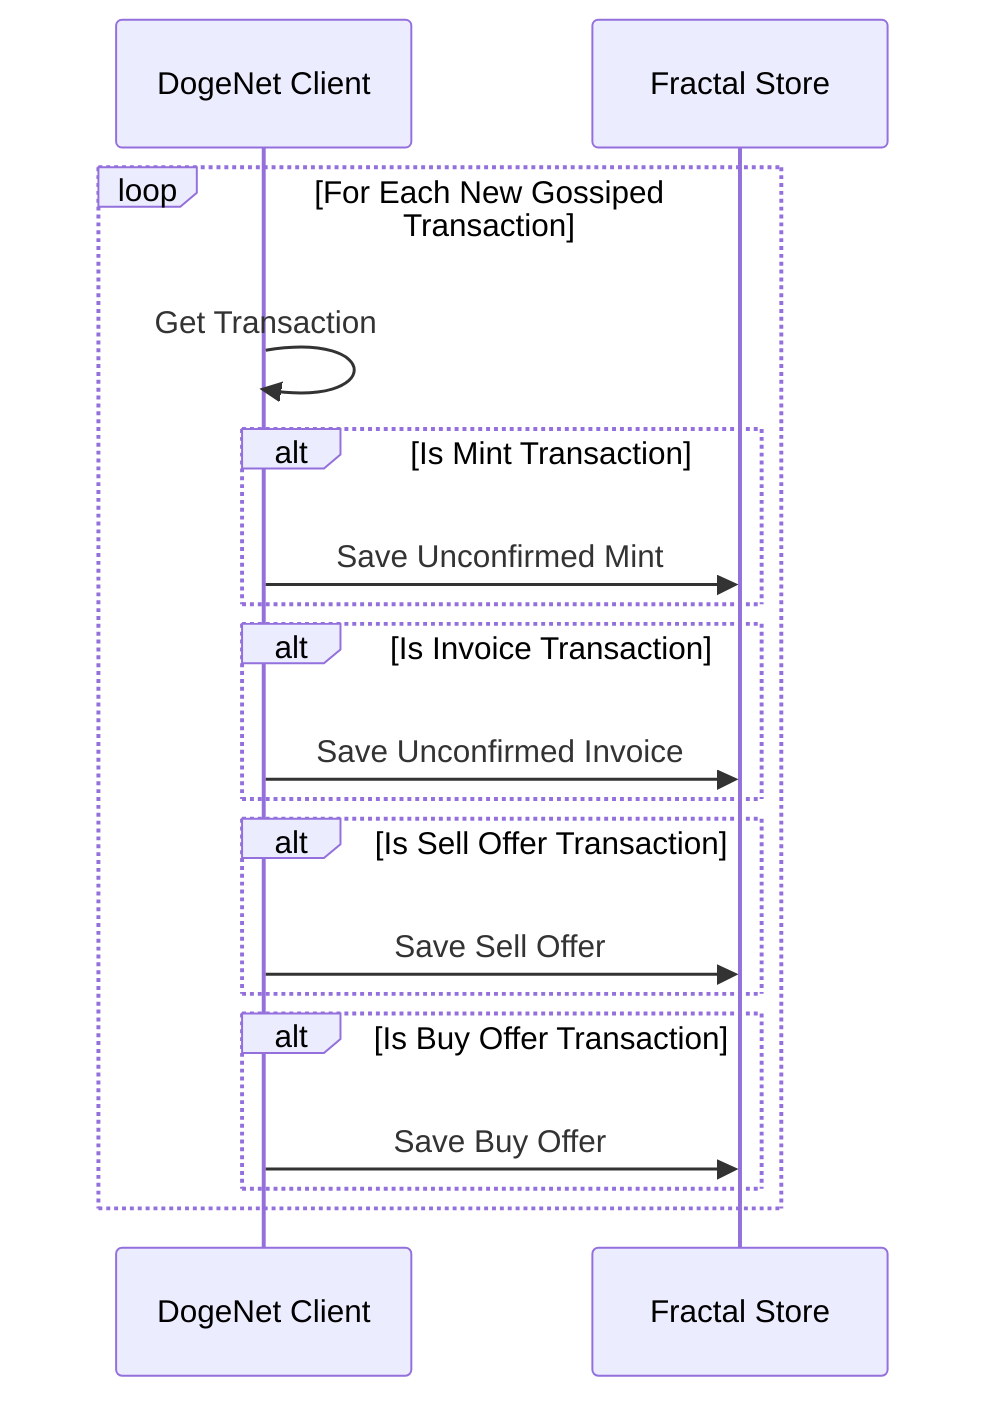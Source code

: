 sequenceDiagram
    participant DogNetClient as DogeNet Client
    participant Store as Fractal Store

    loop For Each New Gossiped Transaction
        DogNetClient->>DogNetClient: Get Transaction
        alt Is Mint Transaction
            DogNetClient->>Store: Save Unconfirmed Mint
        end
        alt Is Invoice Transaction
            DogNetClient->>Store: Save Unconfirmed Invoice
        end
        alt Is Sell Offer Transaction
            DogNetClient->>Store: Save Sell Offer
        end
        alt Is Buy Offer Transaction
            DogNetClient->>Store: Save Buy Offer
        end
    end